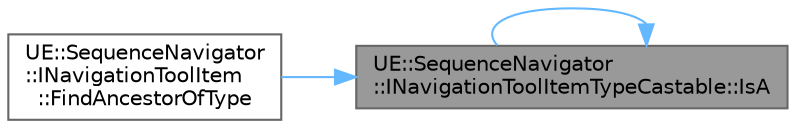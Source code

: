 digraph "UE::SequenceNavigator::INavigationToolItemTypeCastable::IsA"
{
 // INTERACTIVE_SVG=YES
 // LATEX_PDF_SIZE
  bgcolor="transparent";
  edge [fontname=Helvetica,fontsize=10,labelfontname=Helvetica,labelfontsize=10];
  node [fontname=Helvetica,fontsize=10,shape=box,height=0.2,width=0.4];
  rankdir="RL";
  Node1 [id="Node000001",label="UE::SequenceNavigator\l::INavigationToolItemTypeCastable::IsA",height=0.2,width=0.4,color="gray40", fillcolor="grey60", style="filled", fontcolor="black",tooltip=" "];
  Node1 -> Node2 [id="edge1_Node000001_Node000002",dir="back",color="steelblue1",style="solid",tooltip=" "];
  Node2 [id="Node000002",label="UE::SequenceNavigator\l::INavigationToolItem\l::FindAncestorOfType",height=0.2,width=0.4,color="grey40", fillcolor="white", style="filled",URL="$de/d6f/classUE_1_1SequenceNavigator_1_1INavigationToolItem.html#ae3f2589da3446f3aa8b0481f39954b4e",tooltip="Finds the first ancestor view model that implements the given type."];
  Node1 -> Node1 [id="edge2_Node000001_Node000001",dir="back",color="steelblue1",style="solid",tooltip=" "];
}
